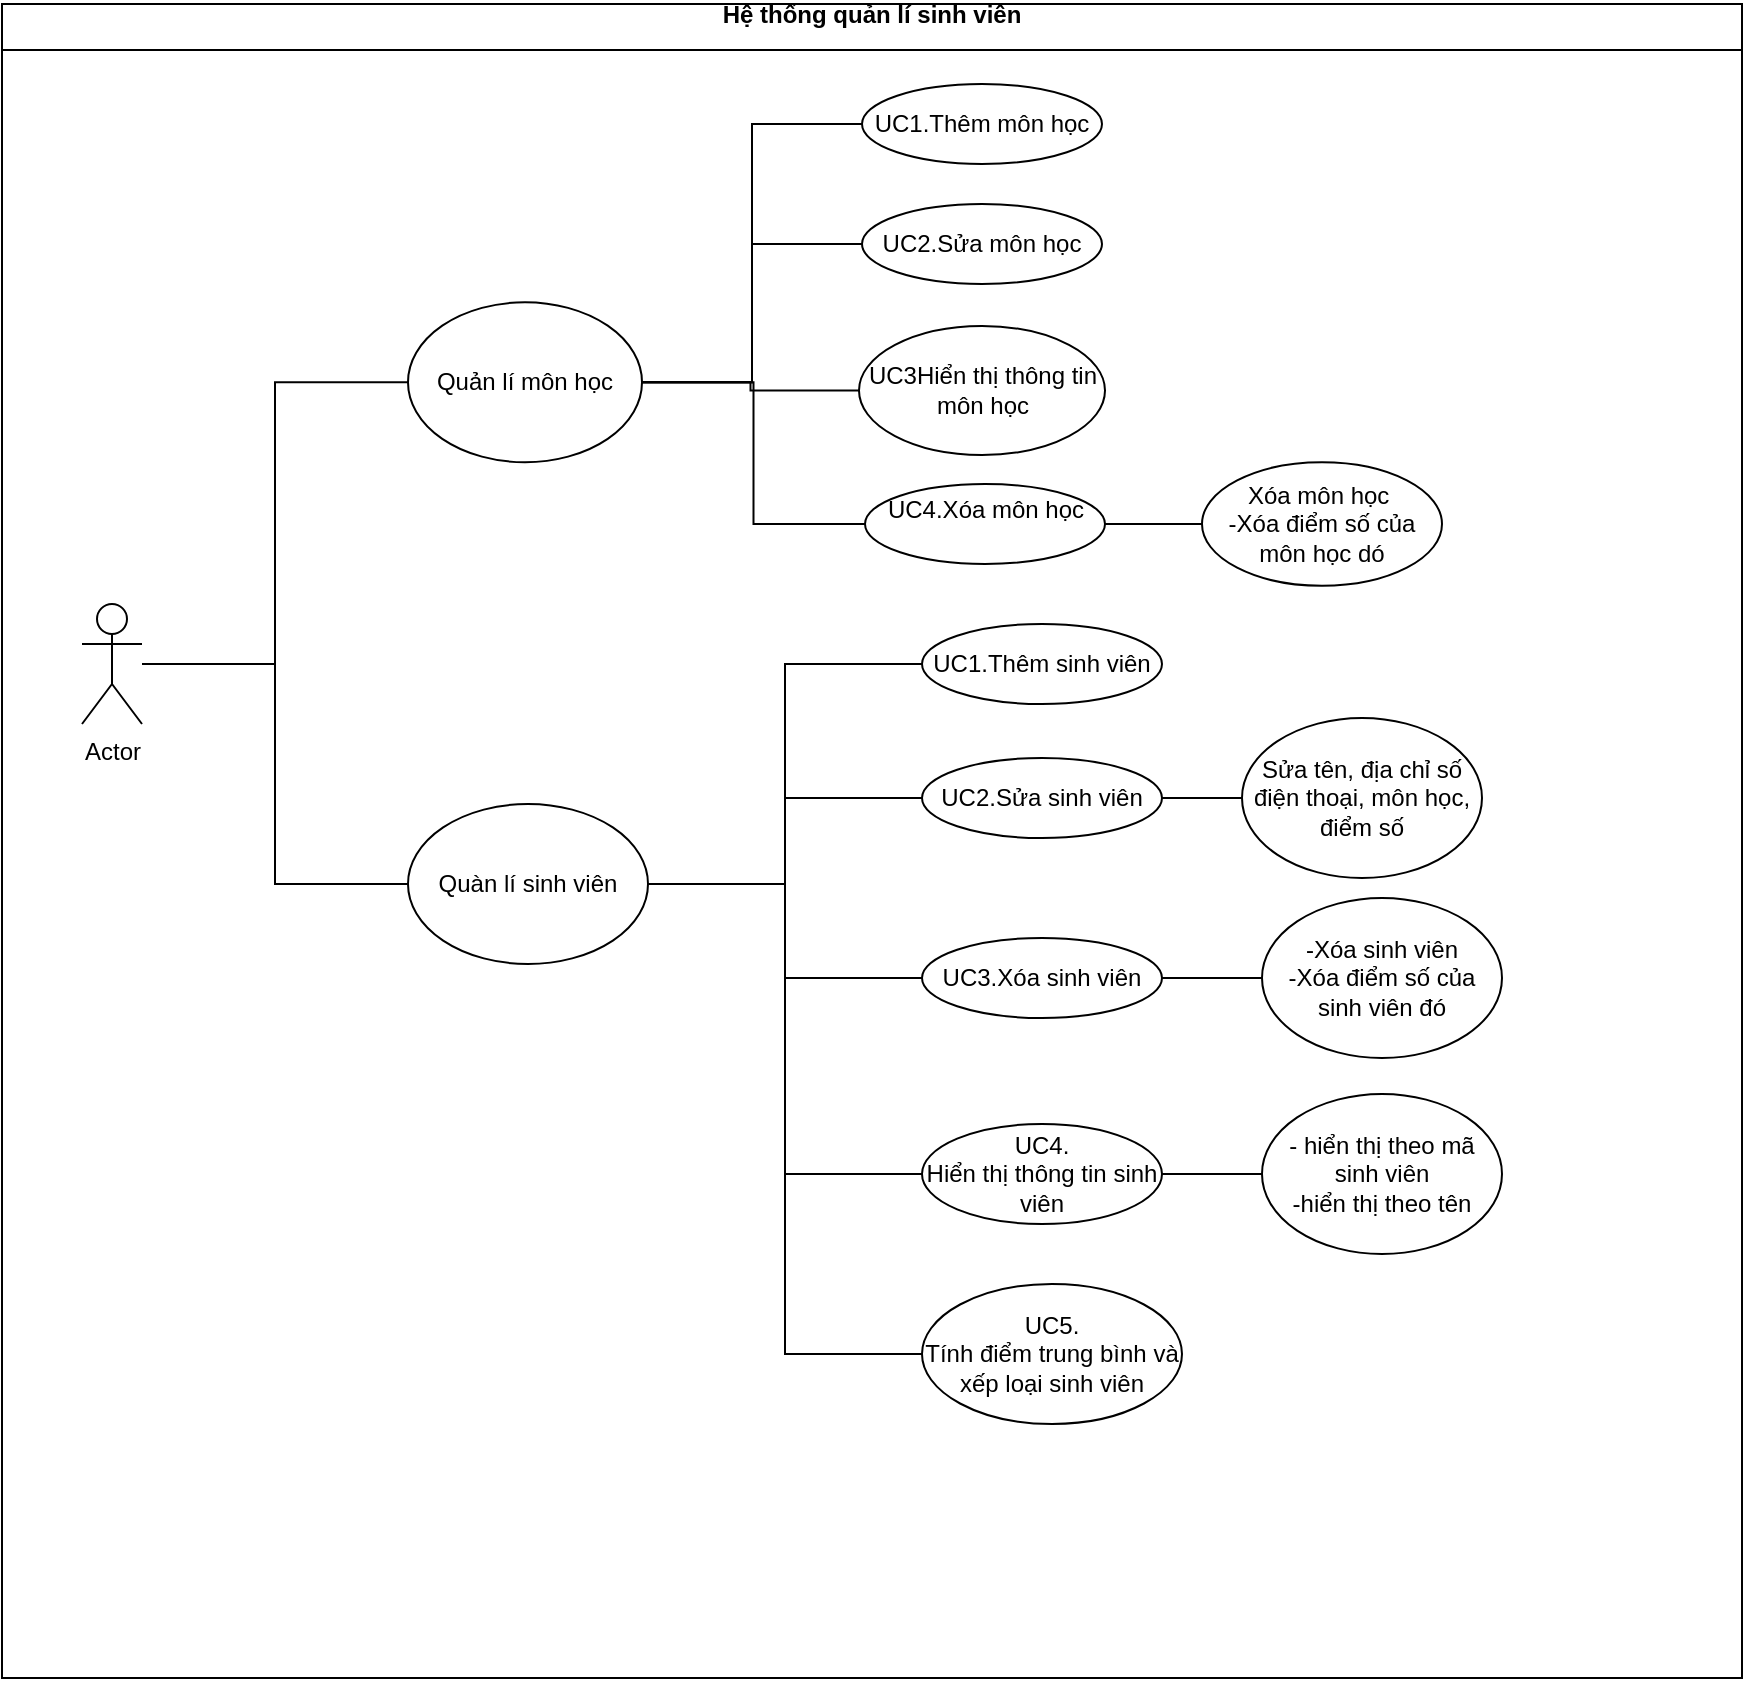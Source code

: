 <mxfile version="16.2.4" type="github">
  <diagram id="FF0EXkj0HowfJeJrYnVO" name="Page-1">
    <mxGraphModel dx="1673" dy="887" grid="1" gridSize="10" guides="1" tooltips="1" connect="1" arrows="1" fold="1" page="1" pageScale="1" pageWidth="291" pageHeight="413" math="0" shadow="0">
      <root>
        <mxCell id="0" />
        <mxCell id="1" parent="0" />
        <mxCell id="e_SNH5t5A2qQzunHnWLV-1" value="Hệ thống quản lí sinh viên&#xa;" style="swimlane;startSize=23;" parent="1" vertex="1">
          <mxGeometry x="220" y="250" width="870" height="837" as="geometry" />
        </mxCell>
        <mxCell id="dRHU8KfZ2_JL6r4faZjX-22" style="edgeStyle=orthogonalEdgeStyle;rounded=0;orthogonalLoop=1;jettySize=auto;html=1;entryX=0;entryY=0.5;entryDx=0;entryDy=0;endArrow=none;endFill=0;" edge="1" parent="e_SNH5t5A2qQzunHnWLV-1" source="e_SNH5t5A2qQzunHnWLV-14" target="dRHU8KfZ2_JL6r4faZjX-7">
          <mxGeometry relative="1" as="geometry" />
        </mxCell>
        <mxCell id="dRHU8KfZ2_JL6r4faZjX-31" style="edgeStyle=orthogonalEdgeStyle;rounded=0;orthogonalLoop=1;jettySize=auto;html=1;entryX=0;entryY=0.5;entryDx=0;entryDy=0;endArrow=none;endFill=0;" edge="1" parent="e_SNH5t5A2qQzunHnWLV-1" source="e_SNH5t5A2qQzunHnWLV-14" target="e_SNH5t5A2qQzunHnWLV-18">
          <mxGeometry relative="1" as="geometry" />
        </mxCell>
        <mxCell id="e_SNH5t5A2qQzunHnWLV-14" value="Actor" style="shape=umlActor;verticalLabelPosition=bottom;verticalAlign=top;html=1;outlineConnect=0;" parent="e_SNH5t5A2qQzunHnWLV-1" vertex="1">
          <mxGeometry x="40" y="300" width="30" height="60" as="geometry" />
        </mxCell>
        <mxCell id="dRHU8KfZ2_JL6r4faZjX-29" style="edgeStyle=orthogonalEdgeStyle;rounded=0;orthogonalLoop=1;jettySize=auto;html=1;entryX=0;entryY=0.5;entryDx=0;entryDy=0;endArrow=none;endFill=0;" edge="1" parent="e_SNH5t5A2qQzunHnWLV-1" source="dRHU8KfZ2_JL6r4faZjX-7" target="dRHU8KfZ2_JL6r4faZjX-9">
          <mxGeometry relative="1" as="geometry" />
        </mxCell>
        <mxCell id="dRHU8KfZ2_JL6r4faZjX-30" style="edgeStyle=orthogonalEdgeStyle;rounded=0;orthogonalLoop=1;jettySize=auto;html=1;entryX=0;entryY=0.5;entryDx=0;entryDy=0;endArrow=none;endFill=0;" edge="1" parent="e_SNH5t5A2qQzunHnWLV-1" source="dRHU8KfZ2_JL6r4faZjX-7" target="dRHU8KfZ2_JL6r4faZjX-14">
          <mxGeometry relative="1" as="geometry" />
        </mxCell>
        <mxCell id="dRHU8KfZ2_JL6r4faZjX-35" style="edgeStyle=orthogonalEdgeStyle;rounded=0;orthogonalLoop=1;jettySize=auto;html=1;entryX=0;entryY=0.5;entryDx=0;entryDy=0;endArrow=none;endFill=0;" edge="1" parent="e_SNH5t5A2qQzunHnWLV-1" source="dRHU8KfZ2_JL6r4faZjX-7" target="dRHU8KfZ2_JL6r4faZjX-34">
          <mxGeometry relative="1" as="geometry" />
        </mxCell>
        <mxCell id="dRHU8KfZ2_JL6r4faZjX-7" value="Quàn lí sinh viên" style="ellipse;whiteSpace=wrap;html=1;" vertex="1" parent="e_SNH5t5A2qQzunHnWLV-1">
          <mxGeometry x="203" y="400" width="120" height="80" as="geometry" />
        </mxCell>
        <mxCell id="dRHU8KfZ2_JL6r4faZjX-9" value="UC1.Thêm sinh viên" style="ellipse;whiteSpace=wrap;html=1;" vertex="1" parent="e_SNH5t5A2qQzunHnWLV-1">
          <mxGeometry x="460" y="310" width="120" height="40" as="geometry" />
        </mxCell>
        <mxCell id="dRHU8KfZ2_JL6r4faZjX-10" value="UC2.Sửa sinh viên" style="ellipse;whiteSpace=wrap;html=1;" vertex="1" parent="e_SNH5t5A2qQzunHnWLV-1">
          <mxGeometry x="460" y="377" width="120" height="40" as="geometry" />
        </mxCell>
        <mxCell id="dRHU8KfZ2_JL6r4faZjX-6" style="edgeStyle=orthogonalEdgeStyle;rounded=0;orthogonalLoop=1;jettySize=auto;html=1;entryX=0;entryY=0.5;entryDx=0;entryDy=0;endArrow=none;endFill=0;" edge="1" parent="e_SNH5t5A2qQzunHnWLV-1" source="dRHU8KfZ2_JL6r4faZjX-7" target="dRHU8KfZ2_JL6r4faZjX-10">
          <mxGeometry relative="1" as="geometry" />
        </mxCell>
        <mxCell id="dRHU8KfZ2_JL6r4faZjX-12" value="UC3.Xóa sinh viên" style="ellipse;whiteSpace=wrap;html=1;" vertex="1" parent="e_SNH5t5A2qQzunHnWLV-1">
          <mxGeometry x="460" y="467" width="120" height="40" as="geometry" />
        </mxCell>
        <mxCell id="dRHU8KfZ2_JL6r4faZjX-5" style="edgeStyle=orthogonalEdgeStyle;rounded=0;orthogonalLoop=1;jettySize=auto;html=1;entryX=0;entryY=0.5;entryDx=0;entryDy=0;endArrow=none;endFill=0;" edge="1" parent="e_SNH5t5A2qQzunHnWLV-1" source="dRHU8KfZ2_JL6r4faZjX-7" target="dRHU8KfZ2_JL6r4faZjX-12">
          <mxGeometry relative="1" as="geometry" />
        </mxCell>
        <mxCell id="dRHU8KfZ2_JL6r4faZjX-14" value="UC4.&lt;br&gt;Hiển thị thông tin sinh viên" style="ellipse;whiteSpace=wrap;html=1;" vertex="1" parent="e_SNH5t5A2qQzunHnWLV-1">
          <mxGeometry x="460" y="560" width="120" height="50" as="geometry" />
        </mxCell>
        <mxCell id="dRHU8KfZ2_JL6r4faZjX-15" value="" style="edgeStyle=orthogonalEdgeStyle;rounded=0;orthogonalLoop=1;jettySize=auto;html=1;endArrow=none;endFill=0;" edge="1" parent="e_SNH5t5A2qQzunHnWLV-1" source="dRHU8KfZ2_JL6r4faZjX-16" target="dRHU8KfZ2_JL6r4faZjX-10">
          <mxGeometry relative="1" as="geometry" />
        </mxCell>
        <mxCell id="dRHU8KfZ2_JL6r4faZjX-16" value="Sửa tên, địa chỉ số điện thoại, môn học,&lt;br&gt;điểm số&lt;br&gt;" style="ellipse;whiteSpace=wrap;html=1;" vertex="1" parent="e_SNH5t5A2qQzunHnWLV-1">
          <mxGeometry x="620" y="357" width="120" height="80" as="geometry" />
        </mxCell>
        <mxCell id="dRHU8KfZ2_JL6r4faZjX-17" value="-Xóa sinh viên&lt;br&gt;-Xóa điểm số của sinh viên đó&lt;br&gt;" style="ellipse;whiteSpace=wrap;html=1;" vertex="1" parent="e_SNH5t5A2qQzunHnWLV-1">
          <mxGeometry x="630" y="447" width="120" height="80" as="geometry" />
        </mxCell>
        <mxCell id="dRHU8KfZ2_JL6r4faZjX-11" value="" style="edgeStyle=orthogonalEdgeStyle;rounded=0;orthogonalLoop=1;jettySize=auto;html=1;endArrow=none;endFill=0;" edge="1" parent="e_SNH5t5A2qQzunHnWLV-1" source="dRHU8KfZ2_JL6r4faZjX-12" target="dRHU8KfZ2_JL6r4faZjX-17">
          <mxGeometry relative="1" as="geometry" />
        </mxCell>
        <mxCell id="dRHU8KfZ2_JL6r4faZjX-21" value="- hiển thị theo mã sinh viên&lt;br&gt;-hiển thị theo tên" style="ellipse;whiteSpace=wrap;html=1;" vertex="1" parent="e_SNH5t5A2qQzunHnWLV-1">
          <mxGeometry x="630" y="545" width="120" height="80" as="geometry" />
        </mxCell>
        <mxCell id="dRHU8KfZ2_JL6r4faZjX-13" style="edgeStyle=orthogonalEdgeStyle;rounded=0;orthogonalLoop=1;jettySize=auto;html=1;endArrow=none;endFill=0;" edge="1" parent="e_SNH5t5A2qQzunHnWLV-1" source="dRHU8KfZ2_JL6r4faZjX-14" target="dRHU8KfZ2_JL6r4faZjX-21">
          <mxGeometry relative="1" as="geometry" />
        </mxCell>
        <mxCell id="dRHU8KfZ2_JL6r4faZjX-25" style="edgeStyle=orthogonalEdgeStyle;rounded=0;orthogonalLoop=1;jettySize=auto;html=1;entryX=0;entryY=0.5;entryDx=0;entryDy=0;endArrow=none;endFill=0;" edge="1" parent="e_SNH5t5A2qQzunHnWLV-1" source="e_SNH5t5A2qQzunHnWLV-18" target="e_SNH5t5A2qQzunHnWLV-44">
          <mxGeometry relative="1" as="geometry" />
        </mxCell>
        <mxCell id="dRHU8KfZ2_JL6r4faZjX-26" style="edgeStyle=orthogonalEdgeStyle;rounded=0;orthogonalLoop=1;jettySize=auto;html=1;entryX=0;entryY=0.5;entryDx=0;entryDy=0;endArrow=none;endFill=0;" edge="1" parent="e_SNH5t5A2qQzunHnWLV-1" source="e_SNH5t5A2qQzunHnWLV-18" target="e_SNH5t5A2qQzunHnWLV-43">
          <mxGeometry relative="1" as="geometry" />
        </mxCell>
        <mxCell id="e_SNH5t5A2qQzunHnWLV-18" value="Quản lí môn học" style="ellipse;whiteSpace=wrap;html=1;" parent="e_SNH5t5A2qQzunHnWLV-1" vertex="1">
          <mxGeometry x="203" y="149.13" width="117" height="80" as="geometry" />
        </mxCell>
        <mxCell id="e_SNH5t5A2qQzunHnWLV-43" value="UC1.Thêm môn học&lt;span style=&quot;color: rgba(0 , 0 , 0 , 0) ; font-family: monospace ; font-size: 0px&quot;&gt;%3CmxGraphModel%3E%3Croot%3E%3CmxCell%20id%3D%220%22%2F%3E%3CmxCell%20id%3D%221%22%20parent%3D%220%22%2F%3E%3CmxCell%20id%3D%222%22%20value%3D%22UC1.Th%C3%AAm%20sinh%20vi%C3%AAn%22%20style%3D%22ellipse%3BwhiteSpace%3Dwrap%3Bhtml%3D1%3B%22%20vertex%3D%221%22%20parent%3D%221%22%3E%3CmxGeometry%20x%3D%22387%22%20y%3D%2290%22%20width%3D%22120%22%20height%3D%2240%22%20as%3D%22geometry%22%2F%3E%3C%2FmxCell%3E%3C%2Froot%3E%3C%2FmxGraphModel%3E&lt;/span&gt;" style="ellipse;whiteSpace=wrap;html=1;" parent="e_SNH5t5A2qQzunHnWLV-1" vertex="1">
          <mxGeometry x="430" y="40" width="120" height="40" as="geometry" />
        </mxCell>
        <mxCell id="e_SNH5t5A2qQzunHnWLV-44" value="UC2.Sửa môn học&lt;span style=&quot;color: rgba(0 , 0 , 0 , 0) ; font-family: monospace ; font-size: 0px&quot;&gt;%3CmxGraphModel%3E%3Croot%3E%3CmxCell%20id%3D%220%22%2F%3E%3CmxCell%20id%3D%221%22%20parent%3D%220%22%2F%3E%3CmxCell%20id%3D%222%22%20value%3D%22UC1.Th%C3%AAm%20sinh%20vi%C3%AAn%22%20style%3D%22ellipse%3BwhiteSpace%3Dwrap%3Bhtml%3D1%3B%22%20vertex%3D%221%22%20parent%3D%221%22%3E%3CmxGeometry%20x%3D%22387%22%20y%3D%2290%22%20width%3D%22120%22%20height%3D%2240%22%20as%3D%22geometry%22%2F%3E%3C%2FmxCell%3E%3C%2Froot%3E%3C%2FmxGraphModel%3E&lt;/span&gt;" style="ellipse;whiteSpace=wrap;html=1;" parent="e_SNH5t5A2qQzunHnWLV-1" vertex="1">
          <mxGeometry x="430" y="100" width="120" height="40" as="geometry" />
        </mxCell>
        <mxCell id="e_SNH5t5A2qQzunHnWLV-45" value="UC3Hiển thị thông tin môn học" style="ellipse;whiteSpace=wrap;html=1;" parent="e_SNH5t5A2qQzunHnWLV-1" vertex="1">
          <mxGeometry x="428.5" y="161" width="123" height="64.5" as="geometry" />
        </mxCell>
        <mxCell id="e_SNH5t5A2qQzunHnWLV-51" value="" style="edgeStyle=orthogonalEdgeStyle;rounded=0;orthogonalLoop=1;jettySize=auto;html=1;endArrow=none;endFill=0;entryX=0;entryY=0.5;entryDx=0;entryDy=0;" parent="e_SNH5t5A2qQzunHnWLV-1" source="e_SNH5t5A2qQzunHnWLV-18" target="e_SNH5t5A2qQzunHnWLV-45" edge="1">
          <mxGeometry relative="1" as="geometry" />
        </mxCell>
        <mxCell id="dRHU8KfZ2_JL6r4faZjX-28" style="edgeStyle=orthogonalEdgeStyle;rounded=0;orthogonalLoop=1;jettySize=auto;html=1;entryX=0;entryY=0.5;entryDx=0;entryDy=0;endArrow=none;endFill=0;" edge="1" parent="e_SNH5t5A2qQzunHnWLV-1" source="e_SNH5t5A2qQzunHnWLV-46" target="e_SNH5t5A2qQzunHnWLV-61">
          <mxGeometry relative="1" as="geometry" />
        </mxCell>
        <mxCell id="e_SNH5t5A2qQzunHnWLV-46" value="UC4.Xóa môn học&lt;span style=&quot;color: rgba(0 , 0 , 0 , 0) ; font-family: monospace ; font-size: 0px&quot;&gt;%3CmxGraphModel%3E%3Croot%3E%3CmxCell%20id%3D%220%22%2F%3E%3CmxCell%20id%3D%221%22%20parent%3D%220%22%2F%3E%3CmxCell%20id%3D%222%22%20value%3D%22UC1.S%E1%BB%ADa%20m%C3%B4n%20h%E1%BB%8Dc%26lt%3Bspan%20style%3D%26quot%3Bcolor%3A%20rgba(0%20%2C%200%20%2C%200%20%2C%200)%20%3B%20font-family%3A%20monospace%20%3B%20font-size%3A%200px%26quot%3B%26gt%3B%253CmxGraphModel%253E%253Croot%253E%253CmxCell%2520id%253D%25220%2522%252F%253E%253CmxCell%2520id%253D%25221%2522%2520parent%253D%25220%2522%252F%253E%253CmxCell%2520id%253D%25222%2522%2520value%253D%2522UC1.Th%25C3%25AAm%2520sinh%2520vi%25C3%25AAn%2522%2520style%253D%2522ellipse%253BwhiteSpace%253Dwrap%253Bhtml%253D1%253B%2522%2520vertex%253D%25221%2522%2520parent%253D%25221%2522%253E%253CmxGeometry%2520x%253D%2522387%2522%2520y%253D%252290%2522%2520width%253D%2522120%2522%2520height%253D%252240%2522%2520as%253D%2522geometry%2522%252F%253E%253C%252FmxCell%253E%253C%252Froot%253E%253C%252FmxGraphModel%253E%26lt%3B%2Fspan%26gt%3B%22%20style%3D%22ellipse%3BwhiteSpace%3Dwrap%3Bhtml%3D1%3B%22%20vertex%3D%221%22%20parent%3D%221%22%3E%3CmxGeometry%20x%3D%22400%22%20y%3D%22460%22%20width%3D%22120%22%20height%3D%2240%22%20as%3D%22geometry%22%2F%3E%3C%2FmxCell%3E%3C%2Froot%3E%3C%2FmxGraphModel%3E&lt;/span&gt;&lt;br&gt;&lt;span style=&quot;color: rgba(0 , 0 , 0 , 0) ; font-family: monospace ; font-size: 0px&quot;&gt;%3CmxGraphModel%3E%3Croot%3E%3CmxCell%20id%3D%220%22%2F%3E%3CmxCell%20id%3D%221%22%20parent%3D%220%22%2F%3E%3CmxCell%20id%3D%222%22%20value%3D%22UC1.Th%C3%AAm%20sinh%20vi%C3%AAn%22%20style%3D%22ellipse%3BwhiteSpace%3Dwrap%3Bhtml%3D1%3B%22%20vertex%3D%221%22%20parent%3D%221%22%3E%3CmxGeometry%20x%3D%22387%22%20y%3D%2290%22%20width%3D%22120%22%20height%3D%2240%22%20as%3D%22geometry%22%2F%3E%3C%2FmxCell%3E%3C%2Froot%3E%3C%2FmxGraphModel%3E&lt;/span&gt;" style="ellipse;whiteSpace=wrap;html=1;" parent="e_SNH5t5A2qQzunHnWLV-1" vertex="1">
          <mxGeometry x="431.5" y="240" width="120" height="40" as="geometry" />
        </mxCell>
        <mxCell id="e_SNH5t5A2qQzunHnWLV-57" value="" style="edgeStyle=orthogonalEdgeStyle;rounded=0;orthogonalLoop=1;jettySize=auto;html=1;endArrow=none;endFill=0;entryX=0;entryY=0.5;entryDx=0;entryDy=0;" parent="e_SNH5t5A2qQzunHnWLV-1" source="e_SNH5t5A2qQzunHnWLV-18" target="e_SNH5t5A2qQzunHnWLV-46" edge="1">
          <mxGeometry relative="1" as="geometry" />
        </mxCell>
        <mxCell id="e_SNH5t5A2qQzunHnWLV-61" value="Xóa môn học&amp;nbsp;&lt;br&gt;-Xóa điểm số của môn học dó&lt;br&gt;" style="ellipse;whiteSpace=wrap;html=1;" parent="e_SNH5t5A2qQzunHnWLV-1" vertex="1">
          <mxGeometry x="600" y="229.13" width="120" height="61.75" as="geometry" />
        </mxCell>
        <mxCell id="dRHU8KfZ2_JL6r4faZjX-34" value="UC5.&lt;br&gt;Tính điểm trung bình và xếp loại sinh viên" style="ellipse;whiteSpace=wrap;html=1;" vertex="1" parent="e_SNH5t5A2qQzunHnWLV-1">
          <mxGeometry x="460" y="640" width="130" height="70" as="geometry" />
        </mxCell>
      </root>
    </mxGraphModel>
  </diagram>
</mxfile>
